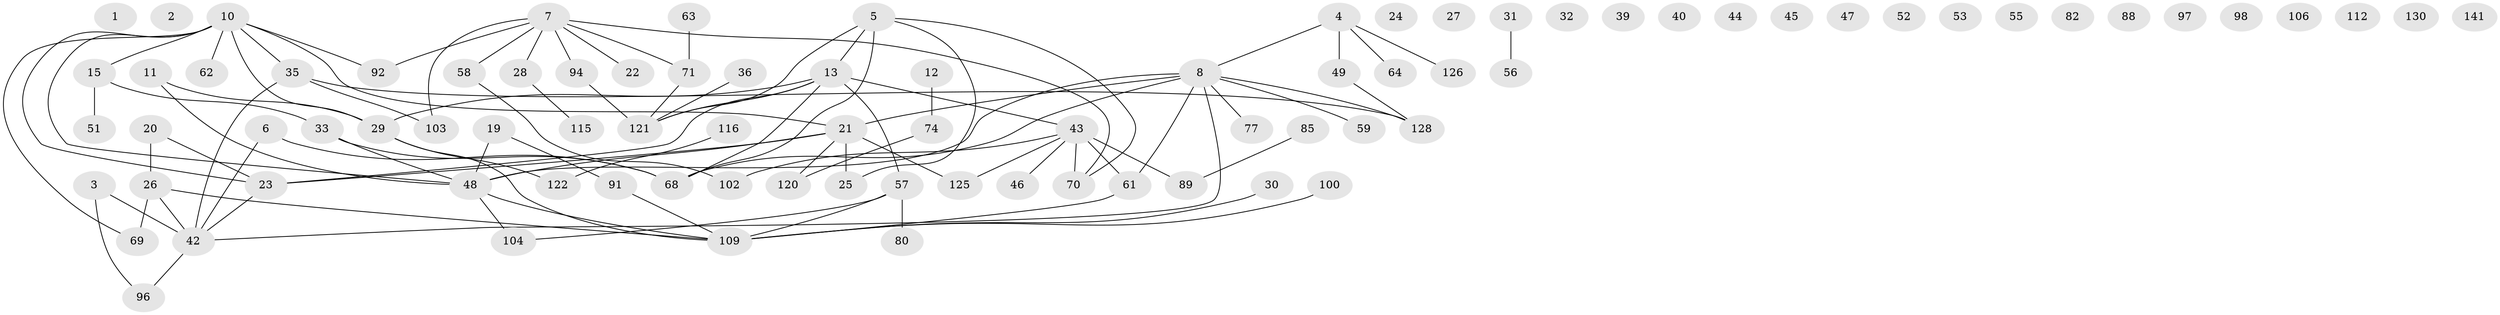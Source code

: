 // original degree distribution, {1: 0.24305555555555555, 2: 0.2638888888888889, 3: 0.18055555555555555, 4: 0.11805555555555555, 5: 0.04861111111111111, 0: 0.11805555555555555, 7: 0.006944444444444444, 6: 0.013888888888888888, 9: 0.006944444444444444}
// Generated by graph-tools (version 1.1) at 2025/16/03/04/25 18:16:25]
// undirected, 86 vertices, 96 edges
graph export_dot {
graph [start="1"]
  node [color=gray90,style=filled];
  1 [super="+136"];
  2 [super="+79"];
  3;
  4 [super="+134"];
  5 [super="+9"];
  6;
  7 [super="+83+17"];
  8 [super="+99"];
  10 [super="+72+14"];
  11;
  12 [super="+132"];
  13 [super="+16+127+107+87"];
  15;
  19;
  20;
  21 [super="+76+73"];
  22;
  23 [super="+54"];
  24;
  25;
  26 [super="+37"];
  27;
  28;
  29 [super="+34+75"];
  30 [super="+38"];
  31;
  32;
  33 [super="+117"];
  35;
  36;
  39;
  40;
  42 [super="+81+50"];
  43 [super="+67+65"];
  44;
  45;
  46;
  47;
  48 [super="+129"];
  49;
  51;
  52;
  53;
  55;
  56;
  57 [super="+101"];
  58;
  59;
  61 [super="+66"];
  62;
  63;
  64;
  68 [super="+105"];
  69;
  70;
  71 [super="+95"];
  74 [super="+84"];
  77;
  80;
  82;
  85;
  88;
  89 [super="+140"];
  91;
  92;
  94 [super="+144"];
  96;
  97 [super="+124"];
  98;
  100;
  102 [super="+110+108"];
  103;
  104;
  106 [super="+118"];
  109 [super="+114"];
  112;
  115;
  116;
  120;
  121;
  122;
  125;
  126;
  128 [super="+133"];
  130;
  141;
  3 -- 96;
  3 -- 42;
  4 -- 49;
  4 -- 64;
  4 -- 126;
  4 -- 8;
  5 -- 70;
  5 -- 121;
  5 -- 68;
  5 -- 25;
  5 -- 13;
  6 -- 42;
  6 -- 68;
  7 -- 22;
  7 -- 70;
  7 -- 94;
  7 -- 103;
  7 -- 71;
  7 -- 58;
  7 -- 92;
  7 -- 28;
  8 -- 48 [weight=2];
  8 -- 128;
  8 -- 61;
  8 -- 21;
  8 -- 59;
  8 -- 77;
  8 -- 42;
  8 -- 68;
  10 -- 92;
  10 -- 35 [weight=2];
  10 -- 69;
  10 -- 62;
  10 -- 15;
  10 -- 21;
  10 -- 29;
  10 -- 48;
  10 -- 23;
  11 -- 29;
  11 -- 48;
  12 -- 74;
  13 -- 121;
  13 -- 57;
  13 -- 43;
  13 -- 68;
  13 -- 29 [weight=2];
  13 -- 23;
  15 -- 51;
  15 -- 33;
  19 -- 48;
  19 -- 91;
  20 -- 26;
  20 -- 23;
  21 -- 48;
  21 -- 125;
  21 -- 25;
  21 -- 120;
  21 -- 23;
  23 -- 42;
  26 -- 42;
  26 -- 109;
  26 -- 69;
  28 -- 115;
  29 -- 109;
  29 -- 122;
  30 -- 109;
  31 -- 56;
  33 -- 68;
  33 -- 48;
  35 -- 103;
  35 -- 128;
  35 -- 42;
  36 -- 121;
  42 -- 96;
  43 -- 102;
  43 -- 125;
  43 -- 46;
  43 -- 89;
  43 -- 61;
  43 -- 70;
  48 -- 109;
  48 -- 104;
  49 -- 128;
  57 -- 80;
  57 -- 104;
  57 -- 109;
  58 -- 102;
  61 -- 109;
  63 -- 71;
  71 -- 121;
  74 -- 120;
  85 -- 89;
  91 -- 109;
  94 -- 121;
  100 -- 109;
  116 -- 122;
}
